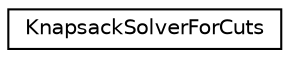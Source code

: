 digraph "Graphical Class Hierarchy"
{
 // LATEX_PDF_SIZE
  edge [fontname="Helvetica",fontsize="10",labelfontname="Helvetica",labelfontsize="10"];
  node [fontname="Helvetica",fontsize="10",shape=record];
  rankdir="LR";
  Node0 [label="KnapsackSolverForCuts",height=0.2,width=0.4,color="black", fillcolor="white", style="filled",URL="$classoperations__research_1_1_knapsack_solver_for_cuts.html",tooltip=" "];
}
